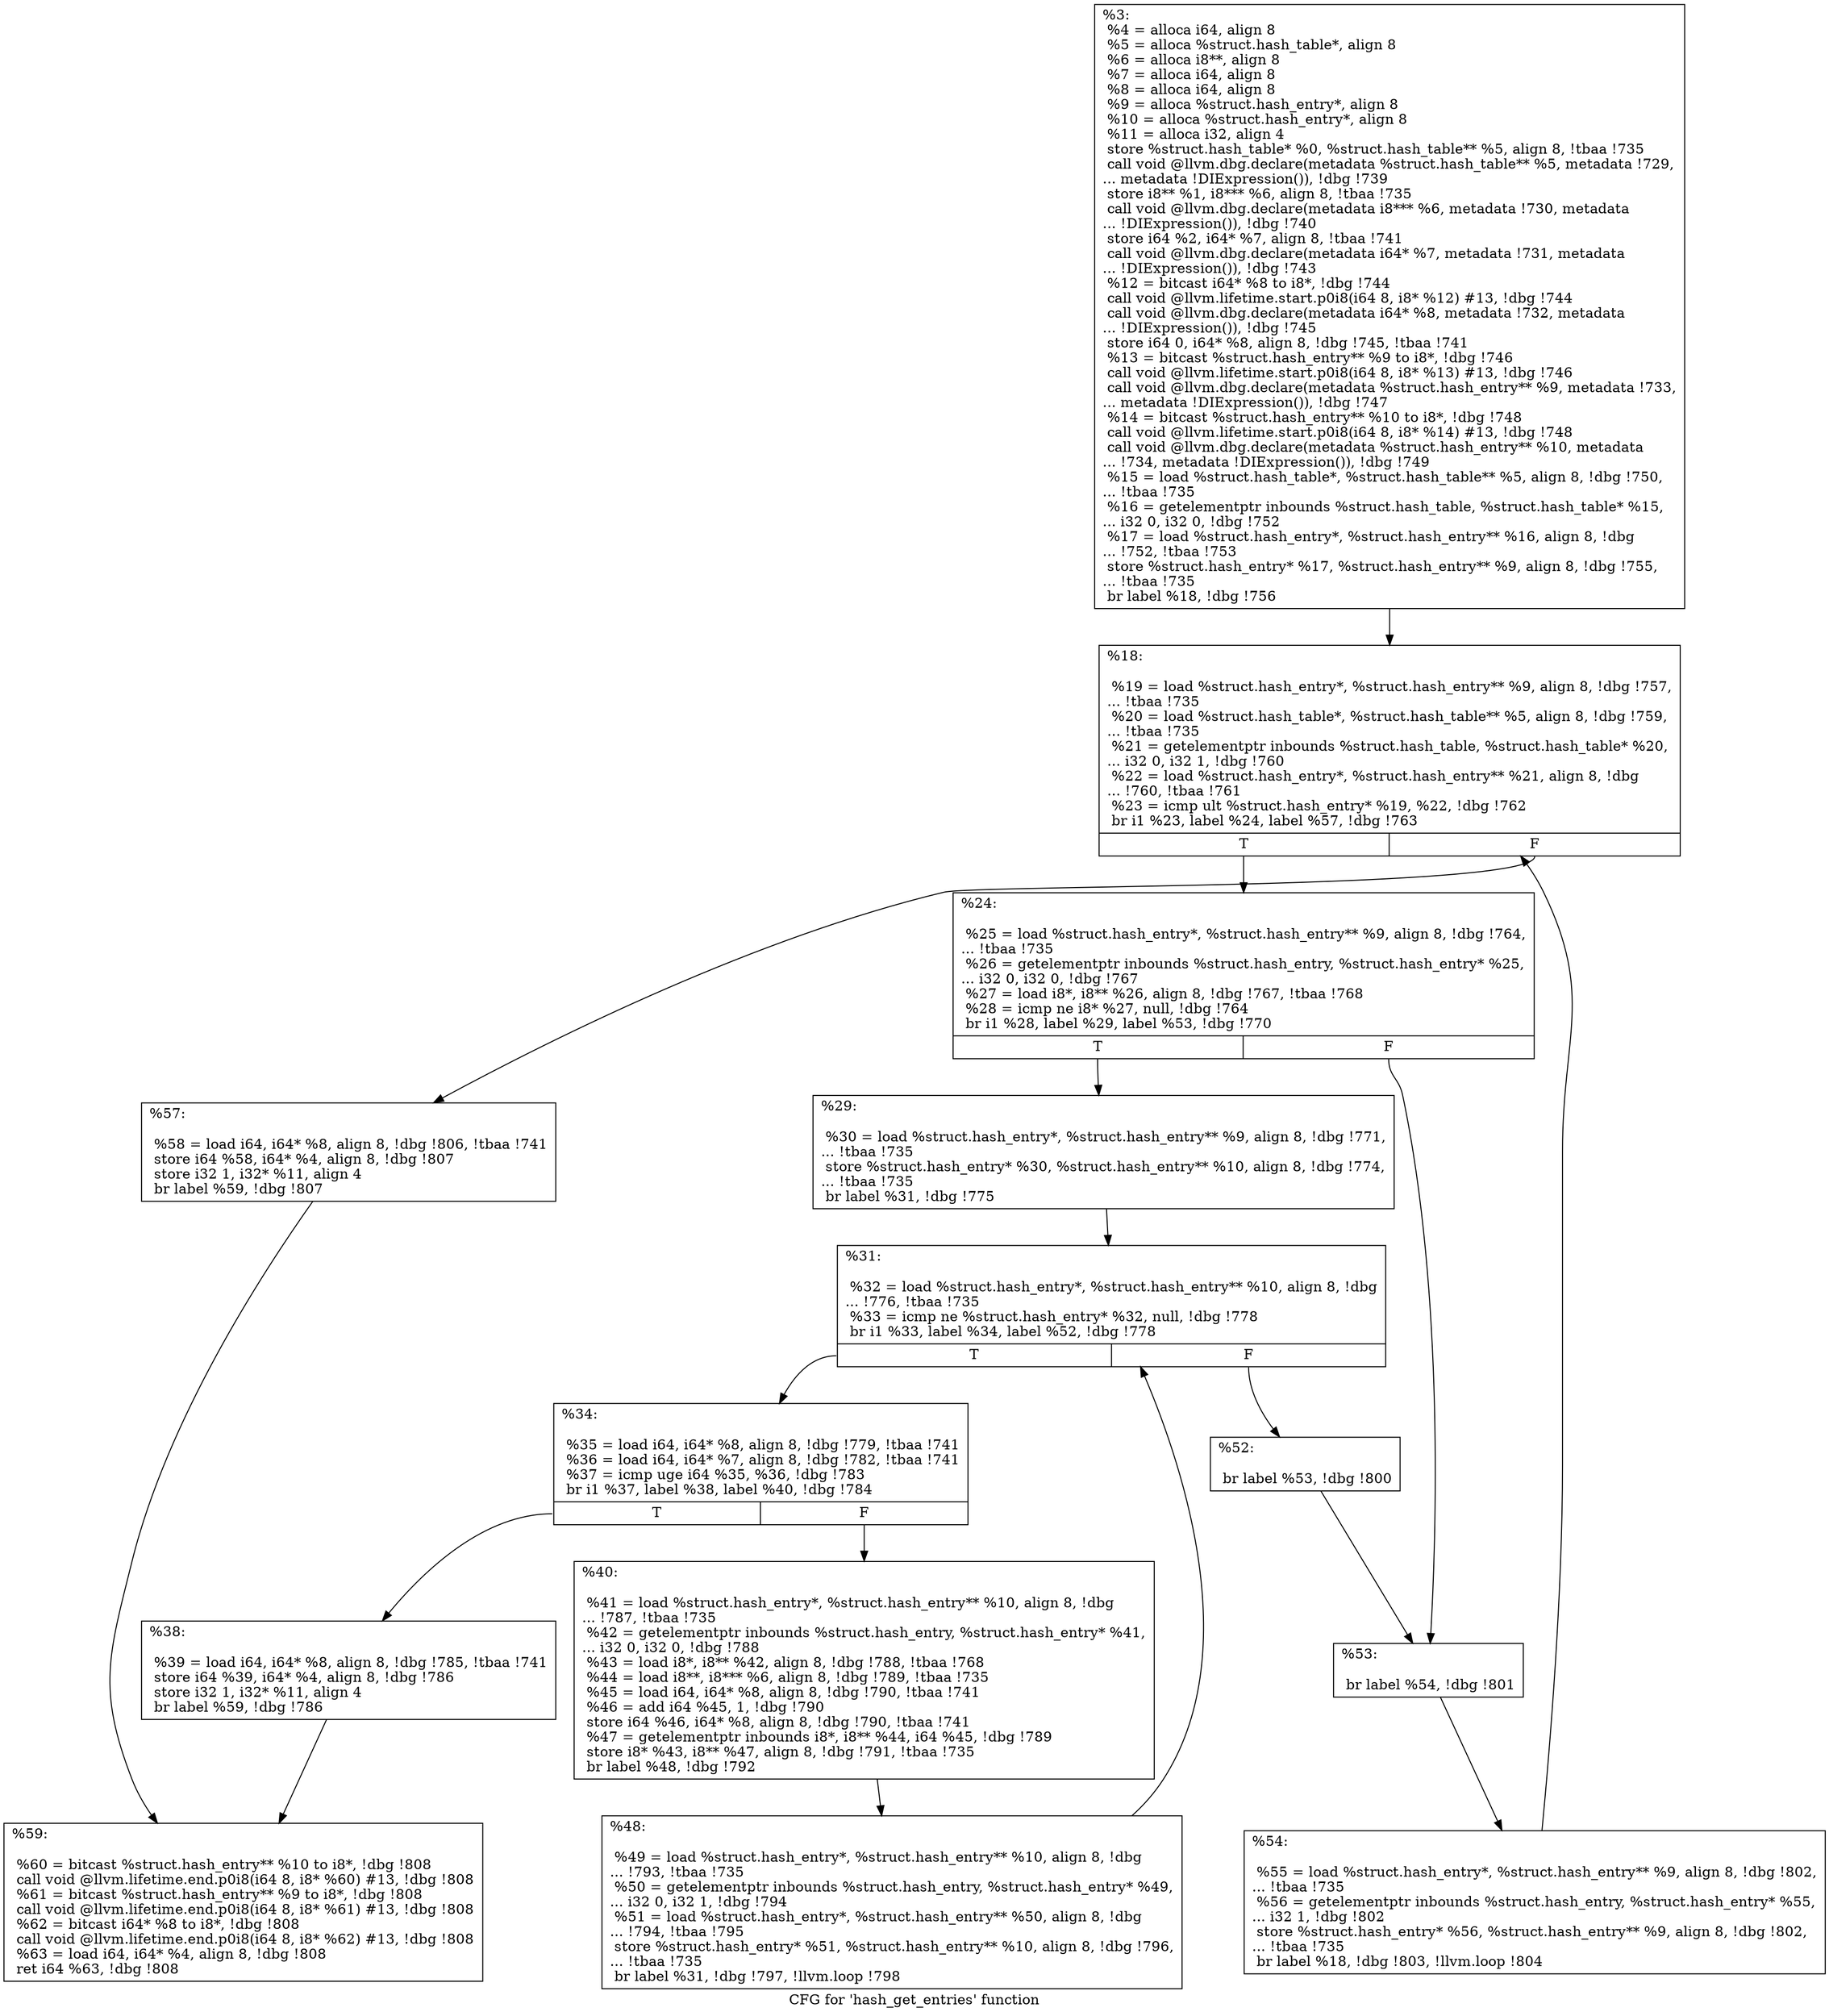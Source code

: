 digraph "CFG for 'hash_get_entries' function" {
	label="CFG for 'hash_get_entries' function";

	Node0x249b5f0 [shape=record,label="{%3:\l  %4 = alloca i64, align 8\l  %5 = alloca %struct.hash_table*, align 8\l  %6 = alloca i8**, align 8\l  %7 = alloca i64, align 8\l  %8 = alloca i64, align 8\l  %9 = alloca %struct.hash_entry*, align 8\l  %10 = alloca %struct.hash_entry*, align 8\l  %11 = alloca i32, align 4\l  store %struct.hash_table* %0, %struct.hash_table** %5, align 8, !tbaa !735\l  call void @llvm.dbg.declare(metadata %struct.hash_table** %5, metadata !729,\l... metadata !DIExpression()), !dbg !739\l  store i8** %1, i8*** %6, align 8, !tbaa !735\l  call void @llvm.dbg.declare(metadata i8*** %6, metadata !730, metadata\l... !DIExpression()), !dbg !740\l  store i64 %2, i64* %7, align 8, !tbaa !741\l  call void @llvm.dbg.declare(metadata i64* %7, metadata !731, metadata\l... !DIExpression()), !dbg !743\l  %12 = bitcast i64* %8 to i8*, !dbg !744\l  call void @llvm.lifetime.start.p0i8(i64 8, i8* %12) #13, !dbg !744\l  call void @llvm.dbg.declare(metadata i64* %8, metadata !732, metadata\l... !DIExpression()), !dbg !745\l  store i64 0, i64* %8, align 8, !dbg !745, !tbaa !741\l  %13 = bitcast %struct.hash_entry** %9 to i8*, !dbg !746\l  call void @llvm.lifetime.start.p0i8(i64 8, i8* %13) #13, !dbg !746\l  call void @llvm.dbg.declare(metadata %struct.hash_entry** %9, metadata !733,\l... metadata !DIExpression()), !dbg !747\l  %14 = bitcast %struct.hash_entry** %10 to i8*, !dbg !748\l  call void @llvm.lifetime.start.p0i8(i64 8, i8* %14) #13, !dbg !748\l  call void @llvm.dbg.declare(metadata %struct.hash_entry** %10, metadata\l... !734, metadata !DIExpression()), !dbg !749\l  %15 = load %struct.hash_table*, %struct.hash_table** %5, align 8, !dbg !750,\l... !tbaa !735\l  %16 = getelementptr inbounds %struct.hash_table, %struct.hash_table* %15,\l... i32 0, i32 0, !dbg !752\l  %17 = load %struct.hash_entry*, %struct.hash_entry** %16, align 8, !dbg\l... !752, !tbaa !753\l  store %struct.hash_entry* %17, %struct.hash_entry** %9, align 8, !dbg !755,\l... !tbaa !735\l  br label %18, !dbg !756\l}"];
	Node0x249b5f0 -> Node0x2433180;
	Node0x2433180 [shape=record,label="{%18:\l\l  %19 = load %struct.hash_entry*, %struct.hash_entry** %9, align 8, !dbg !757,\l... !tbaa !735\l  %20 = load %struct.hash_table*, %struct.hash_table** %5, align 8, !dbg !759,\l... !tbaa !735\l  %21 = getelementptr inbounds %struct.hash_table, %struct.hash_table* %20,\l... i32 0, i32 1, !dbg !760\l  %22 = load %struct.hash_entry*, %struct.hash_entry** %21, align 8, !dbg\l... !760, !tbaa !761\l  %23 = icmp ult %struct.hash_entry* %19, %22, !dbg !762\l  br i1 %23, label %24, label %57, !dbg !763\l|{<s0>T|<s1>F}}"];
	Node0x2433180:s0 -> Node0x24331d0;
	Node0x2433180:s1 -> Node0x24334f0;
	Node0x24331d0 [shape=record,label="{%24:\l\l  %25 = load %struct.hash_entry*, %struct.hash_entry** %9, align 8, !dbg !764,\l... !tbaa !735\l  %26 = getelementptr inbounds %struct.hash_entry, %struct.hash_entry* %25,\l... i32 0, i32 0, !dbg !767\l  %27 = load i8*, i8** %26, align 8, !dbg !767, !tbaa !768\l  %28 = icmp ne i8* %27, null, !dbg !764\l  br i1 %28, label %29, label %53, !dbg !770\l|{<s0>T|<s1>F}}"];
	Node0x24331d0:s0 -> Node0x2433220;
	Node0x24331d0:s1 -> Node0x2433450;
	Node0x2433220 [shape=record,label="{%29:\l\l  %30 = load %struct.hash_entry*, %struct.hash_entry** %9, align 8, !dbg !771,\l... !tbaa !735\l  store %struct.hash_entry* %30, %struct.hash_entry** %10, align 8, !dbg !774,\l... !tbaa !735\l  br label %31, !dbg !775\l}"];
	Node0x2433220 -> Node0x2433270;
	Node0x2433270 [shape=record,label="{%31:\l\l  %32 = load %struct.hash_entry*, %struct.hash_entry** %10, align 8, !dbg\l... !776, !tbaa !735\l  %33 = icmp ne %struct.hash_entry* %32, null, !dbg !778\l  br i1 %33, label %34, label %52, !dbg !778\l|{<s0>T|<s1>F}}"];
	Node0x2433270:s0 -> Node0x24332c0;
	Node0x2433270:s1 -> Node0x2433400;
	Node0x24332c0 [shape=record,label="{%34:\l\l  %35 = load i64, i64* %8, align 8, !dbg !779, !tbaa !741\l  %36 = load i64, i64* %7, align 8, !dbg !782, !tbaa !741\l  %37 = icmp uge i64 %35, %36, !dbg !783\l  br i1 %37, label %38, label %40, !dbg !784\l|{<s0>T|<s1>F}}"];
	Node0x24332c0:s0 -> Node0x2433310;
	Node0x24332c0:s1 -> Node0x2433360;
	Node0x2433310 [shape=record,label="{%38:\l\l  %39 = load i64, i64* %8, align 8, !dbg !785, !tbaa !741\l  store i64 %39, i64* %4, align 8, !dbg !786\l  store i32 1, i32* %11, align 4\l  br label %59, !dbg !786\l}"];
	Node0x2433310 -> Node0x2433540;
	Node0x2433360 [shape=record,label="{%40:\l\l  %41 = load %struct.hash_entry*, %struct.hash_entry** %10, align 8, !dbg\l... !787, !tbaa !735\l  %42 = getelementptr inbounds %struct.hash_entry, %struct.hash_entry* %41,\l... i32 0, i32 0, !dbg !788\l  %43 = load i8*, i8** %42, align 8, !dbg !788, !tbaa !768\l  %44 = load i8**, i8*** %6, align 8, !dbg !789, !tbaa !735\l  %45 = load i64, i64* %8, align 8, !dbg !790, !tbaa !741\l  %46 = add i64 %45, 1, !dbg !790\l  store i64 %46, i64* %8, align 8, !dbg !790, !tbaa !741\l  %47 = getelementptr inbounds i8*, i8** %44, i64 %45, !dbg !789\l  store i8* %43, i8** %47, align 8, !dbg !791, !tbaa !735\l  br label %48, !dbg !792\l}"];
	Node0x2433360 -> Node0x24333b0;
	Node0x24333b0 [shape=record,label="{%48:\l\l  %49 = load %struct.hash_entry*, %struct.hash_entry** %10, align 8, !dbg\l... !793, !tbaa !735\l  %50 = getelementptr inbounds %struct.hash_entry, %struct.hash_entry* %49,\l... i32 0, i32 1, !dbg !794\l  %51 = load %struct.hash_entry*, %struct.hash_entry** %50, align 8, !dbg\l... !794, !tbaa !795\l  store %struct.hash_entry* %51, %struct.hash_entry** %10, align 8, !dbg !796,\l... !tbaa !735\l  br label %31, !dbg !797, !llvm.loop !798\l}"];
	Node0x24333b0 -> Node0x2433270;
	Node0x2433400 [shape=record,label="{%52:\l\l  br label %53, !dbg !800\l}"];
	Node0x2433400 -> Node0x2433450;
	Node0x2433450 [shape=record,label="{%53:\l\l  br label %54, !dbg !801\l}"];
	Node0x2433450 -> Node0x24334a0;
	Node0x24334a0 [shape=record,label="{%54:\l\l  %55 = load %struct.hash_entry*, %struct.hash_entry** %9, align 8, !dbg !802,\l... !tbaa !735\l  %56 = getelementptr inbounds %struct.hash_entry, %struct.hash_entry* %55,\l... i32 1, !dbg !802\l  store %struct.hash_entry* %56, %struct.hash_entry** %9, align 8, !dbg !802,\l... !tbaa !735\l  br label %18, !dbg !803, !llvm.loop !804\l}"];
	Node0x24334a0 -> Node0x2433180;
	Node0x24334f0 [shape=record,label="{%57:\l\l  %58 = load i64, i64* %8, align 8, !dbg !806, !tbaa !741\l  store i64 %58, i64* %4, align 8, !dbg !807\l  store i32 1, i32* %11, align 4\l  br label %59, !dbg !807\l}"];
	Node0x24334f0 -> Node0x2433540;
	Node0x2433540 [shape=record,label="{%59:\l\l  %60 = bitcast %struct.hash_entry** %10 to i8*, !dbg !808\l  call void @llvm.lifetime.end.p0i8(i64 8, i8* %60) #13, !dbg !808\l  %61 = bitcast %struct.hash_entry** %9 to i8*, !dbg !808\l  call void @llvm.lifetime.end.p0i8(i64 8, i8* %61) #13, !dbg !808\l  %62 = bitcast i64* %8 to i8*, !dbg !808\l  call void @llvm.lifetime.end.p0i8(i64 8, i8* %62) #13, !dbg !808\l  %63 = load i64, i64* %4, align 8, !dbg !808\l  ret i64 %63, !dbg !808\l}"];
}
